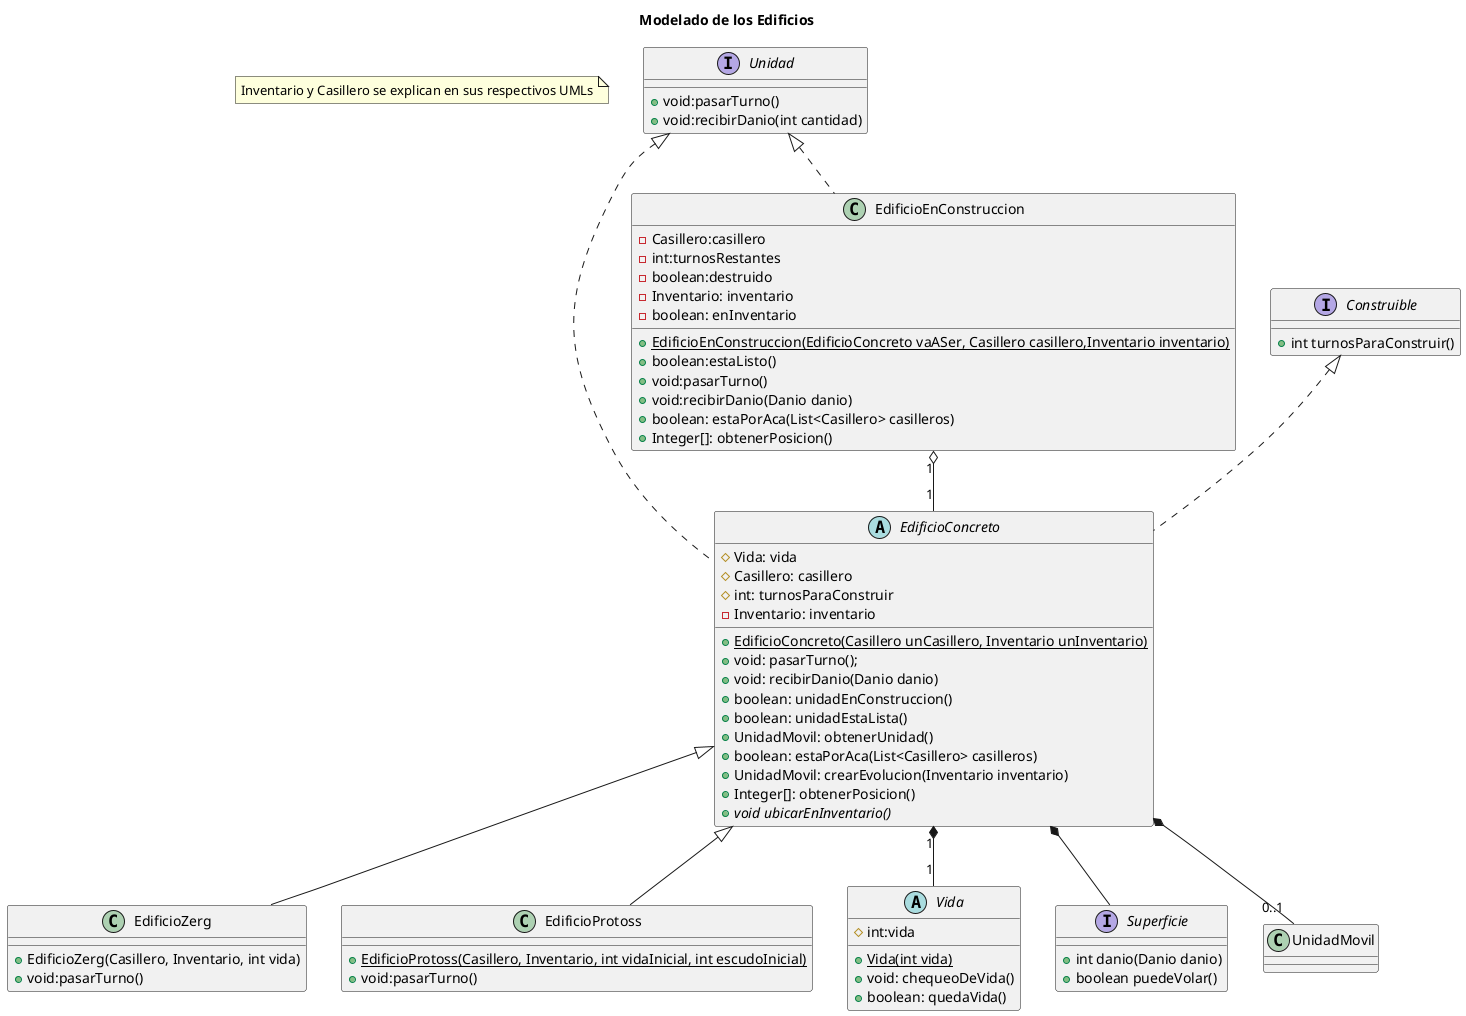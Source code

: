 @startuml
title Modelado de los Edificios
note "Inventario y Casillero se explican en sus respectivos UMLs" as N1
interface Unidad {
 + void:pasarTurno()
 + void:recibirDanio(int cantidad)
}


interface Construible {
+int turnosParaConstruir()
}

abstract class  EdificioConcreto{
# Vida: vida
# Casillero: casillero
# int: turnosParaConstruir
 -Inventario: inventario

+<u>EdificioConcreto(Casillero unCasillero, Inventario unInventario)
+ void: pasarTurno();
+ void: recibirDanio(Danio danio)
+ boolean: unidadEnConstruccion()
+ boolean: unidadEstaLista()
+  UnidadMovil: obtenerUnidad()
+ boolean: estaPorAca(List<Casillero> casilleros)
+ UnidadMovil: crearEvolucion(Inventario inventario)
+ Integer[]: obtenerPosicion()
+ {abstract} void ubicarEnInventario()
}



class EdificioEnConstruccion{
 /'- Unidad:vaASer'/
 - Casillero:casillero
 - int:turnosRestantes
 - boolean:destruido
 -Inventario: inventario
 -boolean: enInventario

 + <u>EdificioEnConstruccion(EdificioConcreto vaASer, Casillero casillero,Inventario inventario)
 + boolean:estaListo()
 + void:pasarTurno()
 + void:recibirDanio(Danio danio)
 + boolean: estaPorAca(List<Casillero> casilleros)
 +Integer[]: obtenerPosicion()
}

class EdificioZerg{
 + EdificioZerg(Casillero, Inventario, int vida)
 + void:pasarTurno()
}

class EdificioProtoss{
 + <u>EdificioProtoss(Casillero, Inventario, int vidaInicial, int escudoInicial)
 + void:pasarTurno()
}

abstract class Vida{
#int:vida

+<u>Vida(int vida)
+void: chequeoDeVida()
+boolean: quedaVida()
}



interface Superficie{
+ int danio(Danio danio)
+ boolean puedeVolar()
}


class UnidadMovil{}





EdificioConcreto "1" *-- "1"Vida


Construible <|.. EdificioConcreto
Unidad <|.. EdificioConcreto
Unidad <|.. EdificioEnConstruccion
EdificioConcreto <|-- EdificioZerg
EdificioConcreto <|-- EdificioProtoss
EdificioConcreto *-- Superficie
EdificioConcreto *-- "0..1"UnidadMovil
EdificioEnConstruccion "1" o-- "1" EdificioConcreto
@enduml